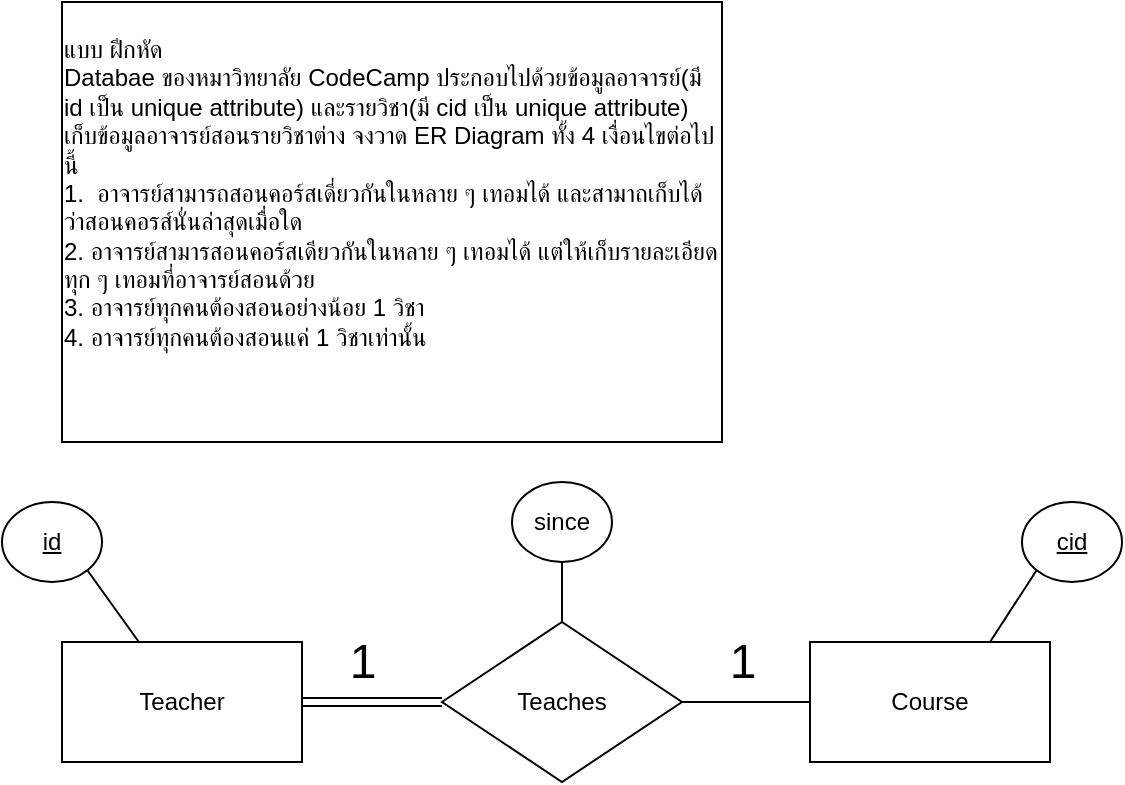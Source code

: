 <mxfile version="13.1.14" type="github"><diagram id="uJ12dPE0Tp6fztiOlcnR" name="Page-1"><mxGraphModel dx="770" dy="378" grid="1" gridSize="10" guides="1" tooltips="1" connect="1" arrows="1" fold="1" page="1" pageScale="1" pageWidth="827" pageHeight="1169" math="0" shadow="0"><root><mxCell id="0"/><mxCell id="1" parent="0"/><mxCell id="2w4ojBGERmid-LMVR7Vo-1" value="&lt;div style=&quot;text-align: left&quot;&gt;&lt;span&gt;แบบ ฝึกหัด&lt;/span&gt;&lt;/div&gt;&lt;div style=&quot;text-align: left&quot;&gt;&lt;span&gt;Databae ของหมาวิทยาลัย CodeCamp ประกอบไปด้วยข้อมูลอาจารย์(มี id เป็น unique attribute) และรายวิชา(มี cid เป็น unique attribute) เก็บข้อมูลอาจารย์สอนรายวิชาต่าง จงวาด ER Diagram ทั้ง 4 เงื่อนไขต่อไปนี้&lt;/span&gt;&lt;/div&gt;&lt;div style=&quot;text-align: left&quot;&gt;&lt;span&gt;1.&amp;nbsp; อาจารย์สามารถสอนคอร์สเดี่ยวกันในหลาย ๆ เทอมได้ และสามาถเก็บได้ว่าสอนคอรส์นั่นล่าสุดเมื่อใด&lt;/span&gt;&lt;/div&gt;&lt;div style=&quot;text-align: left&quot;&gt;&lt;span&gt;2. อาจารย์สามารสอนคอร์สเดียวกันในหลาย ๆ เทอมได้ แต่ให้เก็บรายละเอียดทุก ๆ เทอมที่อาจารย์สอนด้วย&lt;/span&gt;&lt;/div&gt;&lt;div style=&quot;text-align: left&quot;&gt;&lt;span&gt;3. อาจารย์ทุกคนต้องสอนอย่างน้อย 1 วิชา&lt;/span&gt;&lt;/div&gt;&lt;div style=&quot;text-align: left&quot;&gt;&lt;span&gt;4. อาจารย์ทุกคนต้องสอนแค่ 1 วิชาเท่านั้น&lt;/span&gt;&lt;/div&gt;&lt;div style=&quot;text-align: left&quot;&gt;&lt;span&gt;&lt;br&gt;&lt;/span&gt;&lt;/div&gt;&lt;div style=&quot;text-align: left&quot;&gt;&lt;span&gt;&lt;br&gt;&lt;/span&gt;&lt;/div&gt;" style="rounded=0;whiteSpace=wrap;html=1;" vertex="1" parent="1"><mxGeometry x="40" y="10" width="330" height="220" as="geometry"/></mxCell><mxCell id="2w4ojBGERmid-LMVR7Vo-13" value="1" style="edgeStyle=none;rounded=0;orthogonalLoop=1;jettySize=auto;html=1;exitX=1;exitY=0.5;exitDx=0;exitDy=0;entryX=0;entryY=0.5;entryDx=0;entryDy=0;endArrow=none;endFill=0;shape=link;fontSize=24;" edge="1" parent="1" source="2w4ojBGERmid-LMVR7Vo-2" target="2w4ojBGERmid-LMVR7Vo-4"><mxGeometry x="-0.143" y="20" relative="1" as="geometry"><mxPoint as="offset"/></mxGeometry></mxCell><mxCell id="2w4ojBGERmid-LMVR7Vo-2" value="Teacher" style="rounded=0;whiteSpace=wrap;html=1;" vertex="1" parent="1"><mxGeometry x="40" y="330" width="120" height="60" as="geometry"/></mxCell><mxCell id="2w4ojBGERmid-LMVR7Vo-12" value="1" style="edgeStyle=none;rounded=0;orthogonalLoop=1;jettySize=auto;html=1;exitX=0;exitY=0.5;exitDx=0;exitDy=0;entryX=1;entryY=0.5;entryDx=0;entryDy=0;endArrow=none;endFill=0;fontSize=24;" edge="1" parent="1" source="2w4ojBGERmid-LMVR7Vo-3" target="2w4ojBGERmid-LMVR7Vo-4"><mxGeometry x="0.062" y="-20" relative="1" as="geometry"><mxPoint as="offset"/></mxGeometry></mxCell><mxCell id="2w4ojBGERmid-LMVR7Vo-3" value="Course" style="rounded=0;whiteSpace=wrap;html=1;" vertex="1" parent="1"><mxGeometry x="414" y="330" width="120" height="60" as="geometry"/></mxCell><mxCell id="2w4ojBGERmid-LMVR7Vo-4" value="Teaches" style="rhombus;whiteSpace=wrap;html=1;" vertex="1" parent="1"><mxGeometry x="230" y="320" width="120" height="80" as="geometry"/></mxCell><mxCell id="2w4ojBGERmid-LMVR7Vo-8" style="rounded=0;orthogonalLoop=1;jettySize=auto;html=1;exitX=1;exitY=1;exitDx=0;exitDy=0;endArrow=none;endFill=0;" edge="1" parent="1" source="2w4ojBGERmid-LMVR7Vo-5" target="2w4ojBGERmid-LMVR7Vo-2"><mxGeometry relative="1" as="geometry"><mxPoint x="82" y="330" as="targetPoint"/></mxGeometry></mxCell><mxCell id="2w4ojBGERmid-LMVR7Vo-5" value="&lt;u&gt;id&lt;/u&gt;" style="ellipse;whiteSpace=wrap;html=1;" vertex="1" parent="1"><mxGeometry x="10" y="260" width="50" height="40" as="geometry"/></mxCell><mxCell id="2w4ojBGERmid-LMVR7Vo-11" style="edgeStyle=none;rounded=0;orthogonalLoop=1;jettySize=auto;html=1;exitX=0;exitY=1;exitDx=0;exitDy=0;entryX=0.75;entryY=0;entryDx=0;entryDy=0;endArrow=none;endFill=0;" edge="1" parent="1" source="2w4ojBGERmid-LMVR7Vo-10" target="2w4ojBGERmid-LMVR7Vo-3"><mxGeometry relative="1" as="geometry"/></mxCell><mxCell id="2w4ojBGERmid-LMVR7Vo-10" value="&lt;u&gt;cid&lt;/u&gt;" style="ellipse;whiteSpace=wrap;html=1;" vertex="1" parent="1"><mxGeometry x="520" y="260" width="50" height="40" as="geometry"/></mxCell><mxCell id="2w4ojBGERmid-LMVR7Vo-15" style="edgeStyle=none;rounded=0;orthogonalLoop=1;jettySize=auto;html=1;exitX=0.5;exitY=1;exitDx=0;exitDy=0;entryX=0.5;entryY=0;entryDx=0;entryDy=0;endArrow=none;endFill=0;" edge="1" parent="1" source="2w4ojBGERmid-LMVR7Vo-14" target="2w4ojBGERmid-LMVR7Vo-4"><mxGeometry relative="1" as="geometry"/></mxCell><mxCell id="2w4ojBGERmid-LMVR7Vo-14" value="since" style="ellipse;whiteSpace=wrap;html=1;" vertex="1" parent="1"><mxGeometry x="265" y="250" width="50" height="40" as="geometry"/></mxCell></root></mxGraphModel></diagram></mxfile>